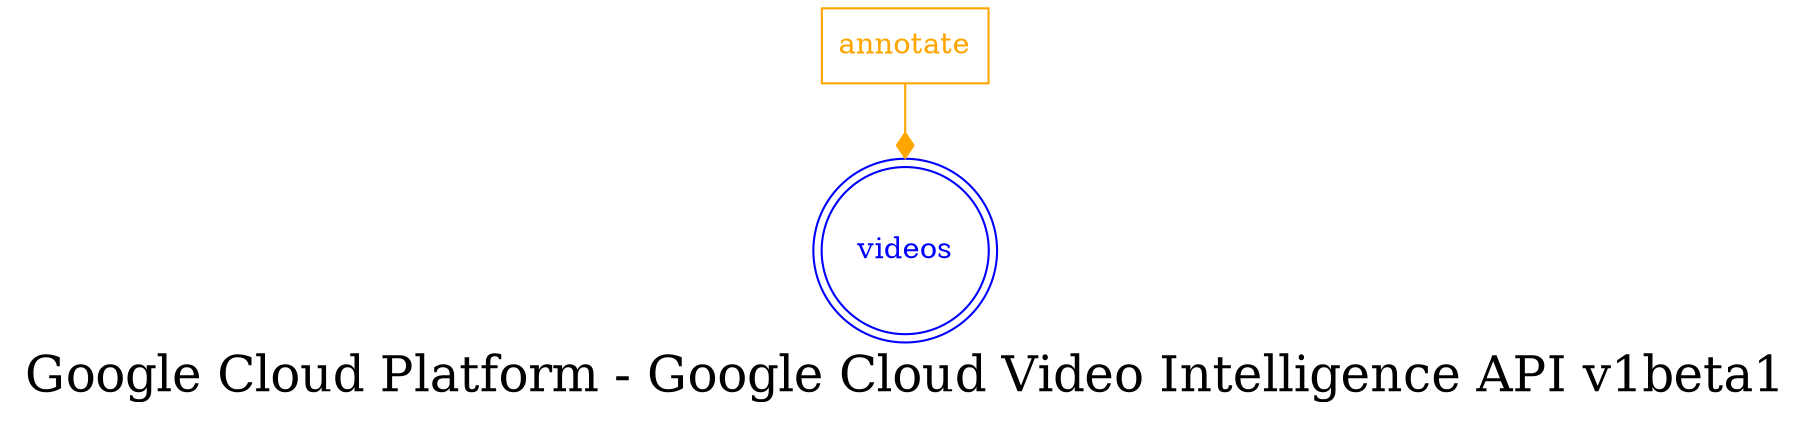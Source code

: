 digraph LexiconGraph {
graph[label="Google Cloud Platform - Google Cloud Video Intelligence API v1beta1", fontsize=24]
splines=true
"videos" [color=blue, fontcolor=blue, shape=doublecircle]
"annotate" [color=orange, fontcolor=orange, shape=box]
"annotate" -> "videos" [color=orange, fontcolor=orange, arrowhead=diamond, arrowtail=none]
}
